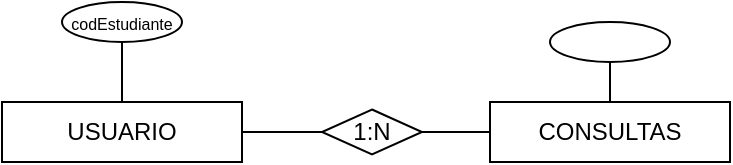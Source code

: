 <mxfile version="28.2.4">
  <diagram name="Página-1" id="g_2L8a4dUFEPVdWc10Bj">
    <mxGraphModel dx="552" dy="300" grid="1" gridSize="10" guides="1" tooltips="1" connect="1" arrows="1" fold="1" page="1" pageScale="1" pageWidth="827" pageHeight="1169" math="0" shadow="0">
      <root>
        <mxCell id="0" />
        <mxCell id="1" parent="0" />
        <mxCell id="uRhun_1Gw-rtw0TiDXNh-2" style="edgeStyle=orthogonalEdgeStyle;rounded=0;orthogonalLoop=1;jettySize=auto;html=1;strokeColor=default;curved=1;shape=wire;dashed=1;endArrow=none;endFill=0;exitX=0.5;exitY=0;exitDx=0;exitDy=0;" edge="1" parent="1" source="uRhun_1Gw-rtw0TiDXNh-11" target="uRhun_1Gw-rtw0TiDXNh-3">
          <mxGeometry relative="1" as="geometry">
            <mxPoint x="170" y="40" as="targetPoint" />
            <mxPoint x="130" y="90" as="sourcePoint" />
          </mxGeometry>
        </mxCell>
        <mxCell id="uRhun_1Gw-rtw0TiDXNh-3" value="&lt;font style=&quot;font-size: 8px;&quot;&gt;codEstudiante&lt;/font&gt;" style="ellipse;whiteSpace=wrap;html=1;" vertex="1" parent="1">
          <mxGeometry x="100" y="40" width="60" height="20" as="geometry" />
        </mxCell>
        <mxCell id="uRhun_1Gw-rtw0TiDXNh-10" style="edgeStyle=orthogonalEdgeStyle;rounded=0;orthogonalLoop=1;jettySize=auto;html=1;entryX=0.5;entryY=1;entryDx=0;entryDy=0;endArrow=none;endFill=0;exitX=0.5;exitY=0;exitDx=0;exitDy=0;" edge="1" parent="1" source="uRhun_1Gw-rtw0TiDXNh-12" target="uRhun_1Gw-rtw0TiDXNh-7">
          <mxGeometry relative="1" as="geometry">
            <mxPoint x="374" y="90" as="sourcePoint" />
          </mxGeometry>
        </mxCell>
        <mxCell id="uRhun_1Gw-rtw0TiDXNh-7" value="" style="ellipse;whiteSpace=wrap;html=1;" vertex="1" parent="1">
          <mxGeometry x="344" y="50" width="60" height="20" as="geometry" />
        </mxCell>
        <mxCell id="uRhun_1Gw-rtw0TiDXNh-11" value="USUARIO" style="rounded=0;whiteSpace=wrap;html=1;" vertex="1" parent="1">
          <mxGeometry x="70" y="90" width="120" height="30" as="geometry" />
        </mxCell>
        <mxCell id="uRhun_1Gw-rtw0TiDXNh-12" value="CONSULTAS" style="rounded=0;whiteSpace=wrap;html=1;" vertex="1" parent="1">
          <mxGeometry x="314" y="90" width="120" height="30" as="geometry" />
        </mxCell>
        <mxCell id="uRhun_1Gw-rtw0TiDXNh-14" style="edgeStyle=orthogonalEdgeStyle;rounded=0;orthogonalLoop=1;jettySize=auto;html=1;entryX=0;entryY=0.5;entryDx=0;entryDy=0;endArrow=none;endFill=0;" edge="1" parent="1" source="uRhun_1Gw-rtw0TiDXNh-13" target="uRhun_1Gw-rtw0TiDXNh-12">
          <mxGeometry relative="1" as="geometry" />
        </mxCell>
        <mxCell id="uRhun_1Gw-rtw0TiDXNh-15" style="edgeStyle=orthogonalEdgeStyle;rounded=0;orthogonalLoop=1;jettySize=auto;html=1;entryX=1;entryY=0.5;entryDx=0;entryDy=0;endArrow=none;endFill=0;" edge="1" parent="1" source="uRhun_1Gw-rtw0TiDXNh-13" target="uRhun_1Gw-rtw0TiDXNh-11">
          <mxGeometry relative="1" as="geometry" />
        </mxCell>
        <mxCell id="uRhun_1Gw-rtw0TiDXNh-13" value="1:N" style="shape=rhombus;perimeter=rhombusPerimeter;whiteSpace=wrap;html=1;align=center;" vertex="1" parent="1">
          <mxGeometry x="230" y="93.75" width="50" height="22.5" as="geometry" />
        </mxCell>
      </root>
    </mxGraphModel>
  </diagram>
</mxfile>
